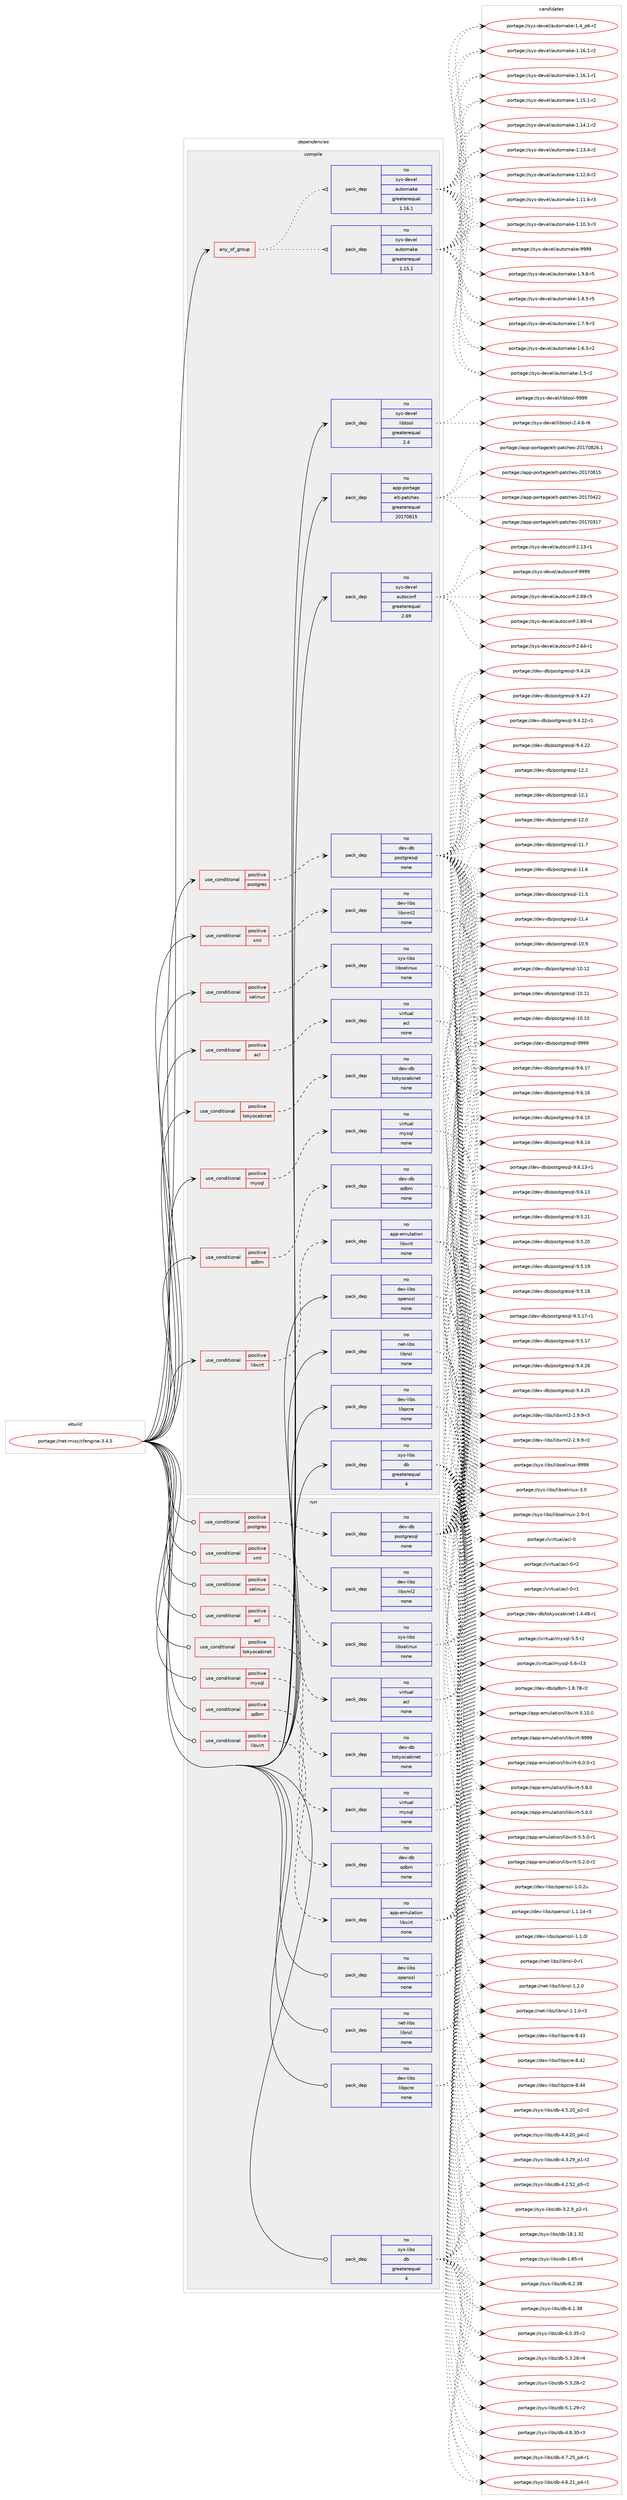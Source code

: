 digraph prolog {

# *************
# Graph options
# *************

newrank=true;
concentrate=true;
compound=true;
graph [rankdir=LR,fontname=Helvetica,fontsize=10,ranksep=1.5];#, ranksep=2.5, nodesep=0.2];
edge  [arrowhead=vee];
node  [fontname=Helvetica,fontsize=10];

# **********
# The ebuild
# **********

subgraph cluster_leftcol {
color=gray;
rank=same;
label=<<i>ebuild</i>>;
id [label="portage://net-misc/cfengine-3.4.5", color=red, width=4, href="../net-misc/cfengine-3.4.5.svg"];
}

# ****************
# The dependencies
# ****************

subgraph cluster_midcol {
color=gray;
label=<<i>dependencies</i>>;
subgraph cluster_compile {
fillcolor="#eeeeee";
style=filled;
label=<<i>compile</i>>;
subgraph any1393 {
dependency75922 [label=<<TABLE BORDER="0" CELLBORDER="1" CELLSPACING="0" CELLPADDING="4"><TR><TD CELLPADDING="10">any_of_group</TD></TR></TABLE>>, shape=none, color=red];subgraph pack58866 {
dependency75923 [label=<<TABLE BORDER="0" CELLBORDER="1" CELLSPACING="0" CELLPADDING="4" WIDTH="220"><TR><TD ROWSPAN="6" CELLPADDING="30">pack_dep</TD></TR><TR><TD WIDTH="110">no</TD></TR><TR><TD>sys-devel</TD></TR><TR><TD>automake</TD></TR><TR><TD>greaterequal</TD></TR><TR><TD>1.16.1</TD></TR></TABLE>>, shape=none, color=blue];
}
dependency75922:e -> dependency75923:w [weight=20,style="dotted",arrowhead="oinv"];
subgraph pack58867 {
dependency75924 [label=<<TABLE BORDER="0" CELLBORDER="1" CELLSPACING="0" CELLPADDING="4" WIDTH="220"><TR><TD ROWSPAN="6" CELLPADDING="30">pack_dep</TD></TR><TR><TD WIDTH="110">no</TD></TR><TR><TD>sys-devel</TD></TR><TR><TD>automake</TD></TR><TR><TD>greaterequal</TD></TR><TR><TD>1.15.1</TD></TR></TABLE>>, shape=none, color=blue];
}
dependency75922:e -> dependency75924:w [weight=20,style="dotted",arrowhead="oinv"];
}
id:e -> dependency75922:w [weight=20,style="solid",arrowhead="vee"];
subgraph cond15599 {
dependency75925 [label=<<TABLE BORDER="0" CELLBORDER="1" CELLSPACING="0" CELLPADDING="4"><TR><TD ROWSPAN="3" CELLPADDING="10">use_conditional</TD></TR><TR><TD>positive</TD></TR><TR><TD>acl</TD></TR></TABLE>>, shape=none, color=red];
subgraph pack58868 {
dependency75926 [label=<<TABLE BORDER="0" CELLBORDER="1" CELLSPACING="0" CELLPADDING="4" WIDTH="220"><TR><TD ROWSPAN="6" CELLPADDING="30">pack_dep</TD></TR><TR><TD WIDTH="110">no</TD></TR><TR><TD>virtual</TD></TR><TR><TD>acl</TD></TR><TR><TD>none</TD></TR><TR><TD></TD></TR></TABLE>>, shape=none, color=blue];
}
dependency75925:e -> dependency75926:w [weight=20,style="dashed",arrowhead="vee"];
}
id:e -> dependency75925:w [weight=20,style="solid",arrowhead="vee"];
subgraph cond15600 {
dependency75927 [label=<<TABLE BORDER="0" CELLBORDER="1" CELLSPACING="0" CELLPADDING="4"><TR><TD ROWSPAN="3" CELLPADDING="10">use_conditional</TD></TR><TR><TD>positive</TD></TR><TR><TD>libvirt</TD></TR></TABLE>>, shape=none, color=red];
subgraph pack58869 {
dependency75928 [label=<<TABLE BORDER="0" CELLBORDER="1" CELLSPACING="0" CELLPADDING="4" WIDTH="220"><TR><TD ROWSPAN="6" CELLPADDING="30">pack_dep</TD></TR><TR><TD WIDTH="110">no</TD></TR><TR><TD>app-emulation</TD></TR><TR><TD>libvirt</TD></TR><TR><TD>none</TD></TR><TR><TD></TD></TR></TABLE>>, shape=none, color=blue];
}
dependency75927:e -> dependency75928:w [weight=20,style="dashed",arrowhead="vee"];
}
id:e -> dependency75927:w [weight=20,style="solid",arrowhead="vee"];
subgraph cond15601 {
dependency75929 [label=<<TABLE BORDER="0" CELLBORDER="1" CELLSPACING="0" CELLPADDING="4"><TR><TD ROWSPAN="3" CELLPADDING="10">use_conditional</TD></TR><TR><TD>positive</TD></TR><TR><TD>mysql</TD></TR></TABLE>>, shape=none, color=red];
subgraph pack58870 {
dependency75930 [label=<<TABLE BORDER="0" CELLBORDER="1" CELLSPACING="0" CELLPADDING="4" WIDTH="220"><TR><TD ROWSPAN="6" CELLPADDING="30">pack_dep</TD></TR><TR><TD WIDTH="110">no</TD></TR><TR><TD>virtual</TD></TR><TR><TD>mysql</TD></TR><TR><TD>none</TD></TR><TR><TD></TD></TR></TABLE>>, shape=none, color=blue];
}
dependency75929:e -> dependency75930:w [weight=20,style="dashed",arrowhead="vee"];
}
id:e -> dependency75929:w [weight=20,style="solid",arrowhead="vee"];
subgraph cond15602 {
dependency75931 [label=<<TABLE BORDER="0" CELLBORDER="1" CELLSPACING="0" CELLPADDING="4"><TR><TD ROWSPAN="3" CELLPADDING="10">use_conditional</TD></TR><TR><TD>positive</TD></TR><TR><TD>postgres</TD></TR></TABLE>>, shape=none, color=red];
subgraph pack58871 {
dependency75932 [label=<<TABLE BORDER="0" CELLBORDER="1" CELLSPACING="0" CELLPADDING="4" WIDTH="220"><TR><TD ROWSPAN="6" CELLPADDING="30">pack_dep</TD></TR><TR><TD WIDTH="110">no</TD></TR><TR><TD>dev-db</TD></TR><TR><TD>postgresql</TD></TR><TR><TD>none</TD></TR><TR><TD></TD></TR></TABLE>>, shape=none, color=blue];
}
dependency75931:e -> dependency75932:w [weight=20,style="dashed",arrowhead="vee"];
}
id:e -> dependency75931:w [weight=20,style="solid",arrowhead="vee"];
subgraph cond15603 {
dependency75933 [label=<<TABLE BORDER="0" CELLBORDER="1" CELLSPACING="0" CELLPADDING="4"><TR><TD ROWSPAN="3" CELLPADDING="10">use_conditional</TD></TR><TR><TD>positive</TD></TR><TR><TD>qdbm</TD></TR></TABLE>>, shape=none, color=red];
subgraph pack58872 {
dependency75934 [label=<<TABLE BORDER="0" CELLBORDER="1" CELLSPACING="0" CELLPADDING="4" WIDTH="220"><TR><TD ROWSPAN="6" CELLPADDING="30">pack_dep</TD></TR><TR><TD WIDTH="110">no</TD></TR><TR><TD>dev-db</TD></TR><TR><TD>qdbm</TD></TR><TR><TD>none</TD></TR><TR><TD></TD></TR></TABLE>>, shape=none, color=blue];
}
dependency75933:e -> dependency75934:w [weight=20,style="dashed",arrowhead="vee"];
}
id:e -> dependency75933:w [weight=20,style="solid",arrowhead="vee"];
subgraph cond15604 {
dependency75935 [label=<<TABLE BORDER="0" CELLBORDER="1" CELLSPACING="0" CELLPADDING="4"><TR><TD ROWSPAN="3" CELLPADDING="10">use_conditional</TD></TR><TR><TD>positive</TD></TR><TR><TD>selinux</TD></TR></TABLE>>, shape=none, color=red];
subgraph pack58873 {
dependency75936 [label=<<TABLE BORDER="0" CELLBORDER="1" CELLSPACING="0" CELLPADDING="4" WIDTH="220"><TR><TD ROWSPAN="6" CELLPADDING="30">pack_dep</TD></TR><TR><TD WIDTH="110">no</TD></TR><TR><TD>sys-libs</TD></TR><TR><TD>libselinux</TD></TR><TR><TD>none</TD></TR><TR><TD></TD></TR></TABLE>>, shape=none, color=blue];
}
dependency75935:e -> dependency75936:w [weight=20,style="dashed",arrowhead="vee"];
}
id:e -> dependency75935:w [weight=20,style="solid",arrowhead="vee"];
subgraph cond15605 {
dependency75937 [label=<<TABLE BORDER="0" CELLBORDER="1" CELLSPACING="0" CELLPADDING="4"><TR><TD ROWSPAN="3" CELLPADDING="10">use_conditional</TD></TR><TR><TD>positive</TD></TR><TR><TD>tokyocabinet</TD></TR></TABLE>>, shape=none, color=red];
subgraph pack58874 {
dependency75938 [label=<<TABLE BORDER="0" CELLBORDER="1" CELLSPACING="0" CELLPADDING="4" WIDTH="220"><TR><TD ROWSPAN="6" CELLPADDING="30">pack_dep</TD></TR><TR><TD WIDTH="110">no</TD></TR><TR><TD>dev-db</TD></TR><TR><TD>tokyocabinet</TD></TR><TR><TD>none</TD></TR><TR><TD></TD></TR></TABLE>>, shape=none, color=blue];
}
dependency75937:e -> dependency75938:w [weight=20,style="dashed",arrowhead="vee"];
}
id:e -> dependency75937:w [weight=20,style="solid",arrowhead="vee"];
subgraph cond15606 {
dependency75939 [label=<<TABLE BORDER="0" CELLBORDER="1" CELLSPACING="0" CELLPADDING="4"><TR><TD ROWSPAN="3" CELLPADDING="10">use_conditional</TD></TR><TR><TD>positive</TD></TR><TR><TD>xml</TD></TR></TABLE>>, shape=none, color=red];
subgraph pack58875 {
dependency75940 [label=<<TABLE BORDER="0" CELLBORDER="1" CELLSPACING="0" CELLPADDING="4" WIDTH="220"><TR><TD ROWSPAN="6" CELLPADDING="30">pack_dep</TD></TR><TR><TD WIDTH="110">no</TD></TR><TR><TD>dev-libs</TD></TR><TR><TD>libxml2</TD></TR><TR><TD>none</TD></TR><TR><TD></TD></TR></TABLE>>, shape=none, color=blue];
}
dependency75939:e -> dependency75940:w [weight=20,style="dashed",arrowhead="vee"];
}
id:e -> dependency75939:w [weight=20,style="solid",arrowhead="vee"];
subgraph pack58876 {
dependency75941 [label=<<TABLE BORDER="0" CELLBORDER="1" CELLSPACING="0" CELLPADDING="4" WIDTH="220"><TR><TD ROWSPAN="6" CELLPADDING="30">pack_dep</TD></TR><TR><TD WIDTH="110">no</TD></TR><TR><TD>app-portage</TD></TR><TR><TD>elt-patches</TD></TR><TR><TD>greaterequal</TD></TR><TR><TD>20170815</TD></TR></TABLE>>, shape=none, color=blue];
}
id:e -> dependency75941:w [weight=20,style="solid",arrowhead="vee"];
subgraph pack58877 {
dependency75942 [label=<<TABLE BORDER="0" CELLBORDER="1" CELLSPACING="0" CELLPADDING="4" WIDTH="220"><TR><TD ROWSPAN="6" CELLPADDING="30">pack_dep</TD></TR><TR><TD WIDTH="110">no</TD></TR><TR><TD>dev-libs</TD></TR><TR><TD>libpcre</TD></TR><TR><TD>none</TD></TR><TR><TD></TD></TR></TABLE>>, shape=none, color=blue];
}
id:e -> dependency75942:w [weight=20,style="solid",arrowhead="vee"];
subgraph pack58878 {
dependency75943 [label=<<TABLE BORDER="0" CELLBORDER="1" CELLSPACING="0" CELLPADDING="4" WIDTH="220"><TR><TD ROWSPAN="6" CELLPADDING="30">pack_dep</TD></TR><TR><TD WIDTH="110">no</TD></TR><TR><TD>dev-libs</TD></TR><TR><TD>openssl</TD></TR><TR><TD>none</TD></TR><TR><TD></TD></TR></TABLE>>, shape=none, color=blue];
}
id:e -> dependency75943:w [weight=20,style="solid",arrowhead="vee"];
subgraph pack58879 {
dependency75944 [label=<<TABLE BORDER="0" CELLBORDER="1" CELLSPACING="0" CELLPADDING="4" WIDTH="220"><TR><TD ROWSPAN="6" CELLPADDING="30">pack_dep</TD></TR><TR><TD WIDTH="110">no</TD></TR><TR><TD>net-libs</TD></TR><TR><TD>libnsl</TD></TR><TR><TD>none</TD></TR><TR><TD></TD></TR></TABLE>>, shape=none, color=blue];
}
id:e -> dependency75944:w [weight=20,style="solid",arrowhead="vee"];
subgraph pack58880 {
dependency75945 [label=<<TABLE BORDER="0" CELLBORDER="1" CELLSPACING="0" CELLPADDING="4" WIDTH="220"><TR><TD ROWSPAN="6" CELLPADDING="30">pack_dep</TD></TR><TR><TD WIDTH="110">no</TD></TR><TR><TD>sys-devel</TD></TR><TR><TD>autoconf</TD></TR><TR><TD>greaterequal</TD></TR><TR><TD>2.69</TD></TR></TABLE>>, shape=none, color=blue];
}
id:e -> dependency75945:w [weight=20,style="solid",arrowhead="vee"];
subgraph pack58881 {
dependency75946 [label=<<TABLE BORDER="0" CELLBORDER="1" CELLSPACING="0" CELLPADDING="4" WIDTH="220"><TR><TD ROWSPAN="6" CELLPADDING="30">pack_dep</TD></TR><TR><TD WIDTH="110">no</TD></TR><TR><TD>sys-devel</TD></TR><TR><TD>libtool</TD></TR><TR><TD>greaterequal</TD></TR><TR><TD>2.4</TD></TR></TABLE>>, shape=none, color=blue];
}
id:e -> dependency75946:w [weight=20,style="solid",arrowhead="vee"];
subgraph pack58882 {
dependency75947 [label=<<TABLE BORDER="0" CELLBORDER="1" CELLSPACING="0" CELLPADDING="4" WIDTH="220"><TR><TD ROWSPAN="6" CELLPADDING="30">pack_dep</TD></TR><TR><TD WIDTH="110">no</TD></TR><TR><TD>sys-libs</TD></TR><TR><TD>db</TD></TR><TR><TD>greaterequal</TD></TR><TR><TD>4</TD></TR></TABLE>>, shape=none, color=blue];
}
id:e -> dependency75947:w [weight=20,style="solid",arrowhead="vee"];
}
subgraph cluster_compileandrun {
fillcolor="#eeeeee";
style=filled;
label=<<i>compile and run</i>>;
}
subgraph cluster_run {
fillcolor="#eeeeee";
style=filled;
label=<<i>run</i>>;
subgraph cond15607 {
dependency75948 [label=<<TABLE BORDER="0" CELLBORDER="1" CELLSPACING="0" CELLPADDING="4"><TR><TD ROWSPAN="3" CELLPADDING="10">use_conditional</TD></TR><TR><TD>positive</TD></TR><TR><TD>acl</TD></TR></TABLE>>, shape=none, color=red];
subgraph pack58883 {
dependency75949 [label=<<TABLE BORDER="0" CELLBORDER="1" CELLSPACING="0" CELLPADDING="4" WIDTH="220"><TR><TD ROWSPAN="6" CELLPADDING="30">pack_dep</TD></TR><TR><TD WIDTH="110">no</TD></TR><TR><TD>virtual</TD></TR><TR><TD>acl</TD></TR><TR><TD>none</TD></TR><TR><TD></TD></TR></TABLE>>, shape=none, color=blue];
}
dependency75948:e -> dependency75949:w [weight=20,style="dashed",arrowhead="vee"];
}
id:e -> dependency75948:w [weight=20,style="solid",arrowhead="odot"];
subgraph cond15608 {
dependency75950 [label=<<TABLE BORDER="0" CELLBORDER="1" CELLSPACING="0" CELLPADDING="4"><TR><TD ROWSPAN="3" CELLPADDING="10">use_conditional</TD></TR><TR><TD>positive</TD></TR><TR><TD>libvirt</TD></TR></TABLE>>, shape=none, color=red];
subgraph pack58884 {
dependency75951 [label=<<TABLE BORDER="0" CELLBORDER="1" CELLSPACING="0" CELLPADDING="4" WIDTH="220"><TR><TD ROWSPAN="6" CELLPADDING="30">pack_dep</TD></TR><TR><TD WIDTH="110">no</TD></TR><TR><TD>app-emulation</TD></TR><TR><TD>libvirt</TD></TR><TR><TD>none</TD></TR><TR><TD></TD></TR></TABLE>>, shape=none, color=blue];
}
dependency75950:e -> dependency75951:w [weight=20,style="dashed",arrowhead="vee"];
}
id:e -> dependency75950:w [weight=20,style="solid",arrowhead="odot"];
subgraph cond15609 {
dependency75952 [label=<<TABLE BORDER="0" CELLBORDER="1" CELLSPACING="0" CELLPADDING="4"><TR><TD ROWSPAN="3" CELLPADDING="10">use_conditional</TD></TR><TR><TD>positive</TD></TR><TR><TD>mysql</TD></TR></TABLE>>, shape=none, color=red];
subgraph pack58885 {
dependency75953 [label=<<TABLE BORDER="0" CELLBORDER="1" CELLSPACING="0" CELLPADDING="4" WIDTH="220"><TR><TD ROWSPAN="6" CELLPADDING="30">pack_dep</TD></TR><TR><TD WIDTH="110">no</TD></TR><TR><TD>virtual</TD></TR><TR><TD>mysql</TD></TR><TR><TD>none</TD></TR><TR><TD></TD></TR></TABLE>>, shape=none, color=blue];
}
dependency75952:e -> dependency75953:w [weight=20,style="dashed",arrowhead="vee"];
}
id:e -> dependency75952:w [weight=20,style="solid",arrowhead="odot"];
subgraph cond15610 {
dependency75954 [label=<<TABLE BORDER="0" CELLBORDER="1" CELLSPACING="0" CELLPADDING="4"><TR><TD ROWSPAN="3" CELLPADDING="10">use_conditional</TD></TR><TR><TD>positive</TD></TR><TR><TD>postgres</TD></TR></TABLE>>, shape=none, color=red];
subgraph pack58886 {
dependency75955 [label=<<TABLE BORDER="0" CELLBORDER="1" CELLSPACING="0" CELLPADDING="4" WIDTH="220"><TR><TD ROWSPAN="6" CELLPADDING="30">pack_dep</TD></TR><TR><TD WIDTH="110">no</TD></TR><TR><TD>dev-db</TD></TR><TR><TD>postgresql</TD></TR><TR><TD>none</TD></TR><TR><TD></TD></TR></TABLE>>, shape=none, color=blue];
}
dependency75954:e -> dependency75955:w [weight=20,style="dashed",arrowhead="vee"];
}
id:e -> dependency75954:w [weight=20,style="solid",arrowhead="odot"];
subgraph cond15611 {
dependency75956 [label=<<TABLE BORDER="0" CELLBORDER="1" CELLSPACING="0" CELLPADDING="4"><TR><TD ROWSPAN="3" CELLPADDING="10">use_conditional</TD></TR><TR><TD>positive</TD></TR><TR><TD>qdbm</TD></TR></TABLE>>, shape=none, color=red];
subgraph pack58887 {
dependency75957 [label=<<TABLE BORDER="0" CELLBORDER="1" CELLSPACING="0" CELLPADDING="4" WIDTH="220"><TR><TD ROWSPAN="6" CELLPADDING="30">pack_dep</TD></TR><TR><TD WIDTH="110">no</TD></TR><TR><TD>dev-db</TD></TR><TR><TD>qdbm</TD></TR><TR><TD>none</TD></TR><TR><TD></TD></TR></TABLE>>, shape=none, color=blue];
}
dependency75956:e -> dependency75957:w [weight=20,style="dashed",arrowhead="vee"];
}
id:e -> dependency75956:w [weight=20,style="solid",arrowhead="odot"];
subgraph cond15612 {
dependency75958 [label=<<TABLE BORDER="0" CELLBORDER="1" CELLSPACING="0" CELLPADDING="4"><TR><TD ROWSPAN="3" CELLPADDING="10">use_conditional</TD></TR><TR><TD>positive</TD></TR><TR><TD>selinux</TD></TR></TABLE>>, shape=none, color=red];
subgraph pack58888 {
dependency75959 [label=<<TABLE BORDER="0" CELLBORDER="1" CELLSPACING="0" CELLPADDING="4" WIDTH="220"><TR><TD ROWSPAN="6" CELLPADDING="30">pack_dep</TD></TR><TR><TD WIDTH="110">no</TD></TR><TR><TD>sys-libs</TD></TR><TR><TD>libselinux</TD></TR><TR><TD>none</TD></TR><TR><TD></TD></TR></TABLE>>, shape=none, color=blue];
}
dependency75958:e -> dependency75959:w [weight=20,style="dashed",arrowhead="vee"];
}
id:e -> dependency75958:w [weight=20,style="solid",arrowhead="odot"];
subgraph cond15613 {
dependency75960 [label=<<TABLE BORDER="0" CELLBORDER="1" CELLSPACING="0" CELLPADDING="4"><TR><TD ROWSPAN="3" CELLPADDING="10">use_conditional</TD></TR><TR><TD>positive</TD></TR><TR><TD>tokyocabinet</TD></TR></TABLE>>, shape=none, color=red];
subgraph pack58889 {
dependency75961 [label=<<TABLE BORDER="0" CELLBORDER="1" CELLSPACING="0" CELLPADDING="4" WIDTH="220"><TR><TD ROWSPAN="6" CELLPADDING="30">pack_dep</TD></TR><TR><TD WIDTH="110">no</TD></TR><TR><TD>dev-db</TD></TR><TR><TD>tokyocabinet</TD></TR><TR><TD>none</TD></TR><TR><TD></TD></TR></TABLE>>, shape=none, color=blue];
}
dependency75960:e -> dependency75961:w [weight=20,style="dashed",arrowhead="vee"];
}
id:e -> dependency75960:w [weight=20,style="solid",arrowhead="odot"];
subgraph cond15614 {
dependency75962 [label=<<TABLE BORDER="0" CELLBORDER="1" CELLSPACING="0" CELLPADDING="4"><TR><TD ROWSPAN="3" CELLPADDING="10">use_conditional</TD></TR><TR><TD>positive</TD></TR><TR><TD>xml</TD></TR></TABLE>>, shape=none, color=red];
subgraph pack58890 {
dependency75963 [label=<<TABLE BORDER="0" CELLBORDER="1" CELLSPACING="0" CELLPADDING="4" WIDTH="220"><TR><TD ROWSPAN="6" CELLPADDING="30">pack_dep</TD></TR><TR><TD WIDTH="110">no</TD></TR><TR><TD>dev-libs</TD></TR><TR><TD>libxml2</TD></TR><TR><TD>none</TD></TR><TR><TD></TD></TR></TABLE>>, shape=none, color=blue];
}
dependency75962:e -> dependency75963:w [weight=20,style="dashed",arrowhead="vee"];
}
id:e -> dependency75962:w [weight=20,style="solid",arrowhead="odot"];
subgraph pack58891 {
dependency75964 [label=<<TABLE BORDER="0" CELLBORDER="1" CELLSPACING="0" CELLPADDING="4" WIDTH="220"><TR><TD ROWSPAN="6" CELLPADDING="30">pack_dep</TD></TR><TR><TD WIDTH="110">no</TD></TR><TR><TD>dev-libs</TD></TR><TR><TD>libpcre</TD></TR><TR><TD>none</TD></TR><TR><TD></TD></TR></TABLE>>, shape=none, color=blue];
}
id:e -> dependency75964:w [weight=20,style="solid",arrowhead="odot"];
subgraph pack58892 {
dependency75965 [label=<<TABLE BORDER="0" CELLBORDER="1" CELLSPACING="0" CELLPADDING="4" WIDTH="220"><TR><TD ROWSPAN="6" CELLPADDING="30">pack_dep</TD></TR><TR><TD WIDTH="110">no</TD></TR><TR><TD>dev-libs</TD></TR><TR><TD>openssl</TD></TR><TR><TD>none</TD></TR><TR><TD></TD></TR></TABLE>>, shape=none, color=blue];
}
id:e -> dependency75965:w [weight=20,style="solid",arrowhead="odot"];
subgraph pack58893 {
dependency75966 [label=<<TABLE BORDER="0" CELLBORDER="1" CELLSPACING="0" CELLPADDING="4" WIDTH="220"><TR><TD ROWSPAN="6" CELLPADDING="30">pack_dep</TD></TR><TR><TD WIDTH="110">no</TD></TR><TR><TD>net-libs</TD></TR><TR><TD>libnsl</TD></TR><TR><TD>none</TD></TR><TR><TD></TD></TR></TABLE>>, shape=none, color=blue];
}
id:e -> dependency75966:w [weight=20,style="solid",arrowhead="odot"];
subgraph pack58894 {
dependency75967 [label=<<TABLE BORDER="0" CELLBORDER="1" CELLSPACING="0" CELLPADDING="4" WIDTH="220"><TR><TD ROWSPAN="6" CELLPADDING="30">pack_dep</TD></TR><TR><TD WIDTH="110">no</TD></TR><TR><TD>sys-libs</TD></TR><TR><TD>db</TD></TR><TR><TD>greaterequal</TD></TR><TR><TD>4</TD></TR></TABLE>>, shape=none, color=blue];
}
id:e -> dependency75967:w [weight=20,style="solid",arrowhead="odot"];
}
}

# **************
# The candidates
# **************

subgraph cluster_choices {
rank=same;
color=gray;
label=<<i>candidates</i>>;

subgraph choice58866 {
color=black;
nodesep=1;
choice115121115451001011181011084797117116111109971071014557575757 [label="portage://sys-devel/automake-9999", color=red, width=4,href="../sys-devel/automake-9999.svg"];
choice115121115451001011181011084797117116111109971071014549465746544511453 [label="portage://sys-devel/automake-1.9.6-r5", color=red, width=4,href="../sys-devel/automake-1.9.6-r5.svg"];
choice115121115451001011181011084797117116111109971071014549465646534511453 [label="portage://sys-devel/automake-1.8.5-r5", color=red, width=4,href="../sys-devel/automake-1.8.5-r5.svg"];
choice115121115451001011181011084797117116111109971071014549465546574511451 [label="portage://sys-devel/automake-1.7.9-r3", color=red, width=4,href="../sys-devel/automake-1.7.9-r3.svg"];
choice115121115451001011181011084797117116111109971071014549465446514511450 [label="portage://sys-devel/automake-1.6.3-r2", color=red, width=4,href="../sys-devel/automake-1.6.3-r2.svg"];
choice11512111545100101118101108479711711611110997107101454946534511450 [label="portage://sys-devel/automake-1.5-r2", color=red, width=4,href="../sys-devel/automake-1.5-r2.svg"];
choice115121115451001011181011084797117116111109971071014549465295112544511450 [label="portage://sys-devel/automake-1.4_p6-r2", color=red, width=4,href="../sys-devel/automake-1.4_p6-r2.svg"];
choice11512111545100101118101108479711711611110997107101454946495446494511450 [label="portage://sys-devel/automake-1.16.1-r2", color=red, width=4,href="../sys-devel/automake-1.16.1-r2.svg"];
choice11512111545100101118101108479711711611110997107101454946495446494511449 [label="portage://sys-devel/automake-1.16.1-r1", color=red, width=4,href="../sys-devel/automake-1.16.1-r1.svg"];
choice11512111545100101118101108479711711611110997107101454946495346494511450 [label="portage://sys-devel/automake-1.15.1-r2", color=red, width=4,href="../sys-devel/automake-1.15.1-r2.svg"];
choice11512111545100101118101108479711711611110997107101454946495246494511450 [label="portage://sys-devel/automake-1.14.1-r2", color=red, width=4,href="../sys-devel/automake-1.14.1-r2.svg"];
choice11512111545100101118101108479711711611110997107101454946495146524511450 [label="portage://sys-devel/automake-1.13.4-r2", color=red, width=4,href="../sys-devel/automake-1.13.4-r2.svg"];
choice11512111545100101118101108479711711611110997107101454946495046544511450 [label="portage://sys-devel/automake-1.12.6-r2", color=red, width=4,href="../sys-devel/automake-1.12.6-r2.svg"];
choice11512111545100101118101108479711711611110997107101454946494946544511451 [label="portage://sys-devel/automake-1.11.6-r3", color=red, width=4,href="../sys-devel/automake-1.11.6-r3.svg"];
choice11512111545100101118101108479711711611110997107101454946494846514511451 [label="portage://sys-devel/automake-1.10.3-r3", color=red, width=4,href="../sys-devel/automake-1.10.3-r3.svg"];
dependency75923:e -> choice115121115451001011181011084797117116111109971071014557575757:w [style=dotted,weight="100"];
dependency75923:e -> choice115121115451001011181011084797117116111109971071014549465746544511453:w [style=dotted,weight="100"];
dependency75923:e -> choice115121115451001011181011084797117116111109971071014549465646534511453:w [style=dotted,weight="100"];
dependency75923:e -> choice115121115451001011181011084797117116111109971071014549465546574511451:w [style=dotted,weight="100"];
dependency75923:e -> choice115121115451001011181011084797117116111109971071014549465446514511450:w [style=dotted,weight="100"];
dependency75923:e -> choice11512111545100101118101108479711711611110997107101454946534511450:w [style=dotted,weight="100"];
dependency75923:e -> choice115121115451001011181011084797117116111109971071014549465295112544511450:w [style=dotted,weight="100"];
dependency75923:e -> choice11512111545100101118101108479711711611110997107101454946495446494511450:w [style=dotted,weight="100"];
dependency75923:e -> choice11512111545100101118101108479711711611110997107101454946495446494511449:w [style=dotted,weight="100"];
dependency75923:e -> choice11512111545100101118101108479711711611110997107101454946495346494511450:w [style=dotted,weight="100"];
dependency75923:e -> choice11512111545100101118101108479711711611110997107101454946495246494511450:w [style=dotted,weight="100"];
dependency75923:e -> choice11512111545100101118101108479711711611110997107101454946495146524511450:w [style=dotted,weight="100"];
dependency75923:e -> choice11512111545100101118101108479711711611110997107101454946495046544511450:w [style=dotted,weight="100"];
dependency75923:e -> choice11512111545100101118101108479711711611110997107101454946494946544511451:w [style=dotted,weight="100"];
dependency75923:e -> choice11512111545100101118101108479711711611110997107101454946494846514511451:w [style=dotted,weight="100"];
}
subgraph choice58867 {
color=black;
nodesep=1;
choice115121115451001011181011084797117116111109971071014557575757 [label="portage://sys-devel/automake-9999", color=red, width=4,href="../sys-devel/automake-9999.svg"];
choice115121115451001011181011084797117116111109971071014549465746544511453 [label="portage://sys-devel/automake-1.9.6-r5", color=red, width=4,href="../sys-devel/automake-1.9.6-r5.svg"];
choice115121115451001011181011084797117116111109971071014549465646534511453 [label="portage://sys-devel/automake-1.8.5-r5", color=red, width=4,href="../sys-devel/automake-1.8.5-r5.svg"];
choice115121115451001011181011084797117116111109971071014549465546574511451 [label="portage://sys-devel/automake-1.7.9-r3", color=red, width=4,href="../sys-devel/automake-1.7.9-r3.svg"];
choice115121115451001011181011084797117116111109971071014549465446514511450 [label="portage://sys-devel/automake-1.6.3-r2", color=red, width=4,href="../sys-devel/automake-1.6.3-r2.svg"];
choice11512111545100101118101108479711711611110997107101454946534511450 [label="portage://sys-devel/automake-1.5-r2", color=red, width=4,href="../sys-devel/automake-1.5-r2.svg"];
choice115121115451001011181011084797117116111109971071014549465295112544511450 [label="portage://sys-devel/automake-1.4_p6-r2", color=red, width=4,href="../sys-devel/automake-1.4_p6-r2.svg"];
choice11512111545100101118101108479711711611110997107101454946495446494511450 [label="portage://sys-devel/automake-1.16.1-r2", color=red, width=4,href="../sys-devel/automake-1.16.1-r2.svg"];
choice11512111545100101118101108479711711611110997107101454946495446494511449 [label="portage://sys-devel/automake-1.16.1-r1", color=red, width=4,href="../sys-devel/automake-1.16.1-r1.svg"];
choice11512111545100101118101108479711711611110997107101454946495346494511450 [label="portage://sys-devel/automake-1.15.1-r2", color=red, width=4,href="../sys-devel/automake-1.15.1-r2.svg"];
choice11512111545100101118101108479711711611110997107101454946495246494511450 [label="portage://sys-devel/automake-1.14.1-r2", color=red, width=4,href="../sys-devel/automake-1.14.1-r2.svg"];
choice11512111545100101118101108479711711611110997107101454946495146524511450 [label="portage://sys-devel/automake-1.13.4-r2", color=red, width=4,href="../sys-devel/automake-1.13.4-r2.svg"];
choice11512111545100101118101108479711711611110997107101454946495046544511450 [label="portage://sys-devel/automake-1.12.6-r2", color=red, width=4,href="../sys-devel/automake-1.12.6-r2.svg"];
choice11512111545100101118101108479711711611110997107101454946494946544511451 [label="portage://sys-devel/automake-1.11.6-r3", color=red, width=4,href="../sys-devel/automake-1.11.6-r3.svg"];
choice11512111545100101118101108479711711611110997107101454946494846514511451 [label="portage://sys-devel/automake-1.10.3-r3", color=red, width=4,href="../sys-devel/automake-1.10.3-r3.svg"];
dependency75924:e -> choice115121115451001011181011084797117116111109971071014557575757:w [style=dotted,weight="100"];
dependency75924:e -> choice115121115451001011181011084797117116111109971071014549465746544511453:w [style=dotted,weight="100"];
dependency75924:e -> choice115121115451001011181011084797117116111109971071014549465646534511453:w [style=dotted,weight="100"];
dependency75924:e -> choice115121115451001011181011084797117116111109971071014549465546574511451:w [style=dotted,weight="100"];
dependency75924:e -> choice115121115451001011181011084797117116111109971071014549465446514511450:w [style=dotted,weight="100"];
dependency75924:e -> choice11512111545100101118101108479711711611110997107101454946534511450:w [style=dotted,weight="100"];
dependency75924:e -> choice115121115451001011181011084797117116111109971071014549465295112544511450:w [style=dotted,weight="100"];
dependency75924:e -> choice11512111545100101118101108479711711611110997107101454946495446494511450:w [style=dotted,weight="100"];
dependency75924:e -> choice11512111545100101118101108479711711611110997107101454946495446494511449:w [style=dotted,weight="100"];
dependency75924:e -> choice11512111545100101118101108479711711611110997107101454946495346494511450:w [style=dotted,weight="100"];
dependency75924:e -> choice11512111545100101118101108479711711611110997107101454946495246494511450:w [style=dotted,weight="100"];
dependency75924:e -> choice11512111545100101118101108479711711611110997107101454946495146524511450:w [style=dotted,weight="100"];
dependency75924:e -> choice11512111545100101118101108479711711611110997107101454946495046544511450:w [style=dotted,weight="100"];
dependency75924:e -> choice11512111545100101118101108479711711611110997107101454946494946544511451:w [style=dotted,weight="100"];
dependency75924:e -> choice11512111545100101118101108479711711611110997107101454946494846514511451:w [style=dotted,weight="100"];
}
subgraph choice58868 {
color=black;
nodesep=1;
choice1181051141161179710847979910845484511450 [label="portage://virtual/acl-0-r2", color=red, width=4,href="../virtual/acl-0-r2.svg"];
choice1181051141161179710847979910845484511449 [label="portage://virtual/acl-0-r1", color=red, width=4,href="../virtual/acl-0-r1.svg"];
choice118105114116117971084797991084548 [label="portage://virtual/acl-0", color=red, width=4,href="../virtual/acl-0.svg"];
dependency75926:e -> choice1181051141161179710847979910845484511450:w [style=dotted,weight="100"];
dependency75926:e -> choice1181051141161179710847979910845484511449:w [style=dotted,weight="100"];
dependency75926:e -> choice118105114116117971084797991084548:w [style=dotted,weight="100"];
}
subgraph choice58869 {
color=black;
nodesep=1;
choice97112112451011091171089711610511111047108105981181051141164557575757 [label="portage://app-emulation/libvirt-9999", color=red, width=4,href="../app-emulation/libvirt-9999.svg"];
choice97112112451011091171089711610511111047108105981181051141164554464846484511449 [label="portage://app-emulation/libvirt-6.0.0-r1", color=red, width=4,href="../app-emulation/libvirt-6.0.0-r1.svg"];
choice9711211245101109117108971161051111104710810598118105114116455346564648 [label="portage://app-emulation/libvirt-5.8.0", color=red, width=4,href="../app-emulation/libvirt-5.8.0.svg"];
choice9711211245101109117108971161051111104710810598118105114116455346544648 [label="portage://app-emulation/libvirt-5.6.0", color=red, width=4,href="../app-emulation/libvirt-5.6.0.svg"];
choice97112112451011091171089711610511111047108105981181051141164553465346484511449 [label="portage://app-emulation/libvirt-5.5.0-r1", color=red, width=4,href="../app-emulation/libvirt-5.5.0-r1.svg"];
choice97112112451011091171089711610511111047108105981181051141164553465046484511450 [label="portage://app-emulation/libvirt-5.2.0-r2", color=red, width=4,href="../app-emulation/libvirt-5.2.0-r2.svg"];
choice971121124510110911710897116105111110471081059811810511411645534649484648 [label="portage://app-emulation/libvirt-5.10.0", color=red, width=4,href="../app-emulation/libvirt-5.10.0.svg"];
dependency75928:e -> choice97112112451011091171089711610511111047108105981181051141164557575757:w [style=dotted,weight="100"];
dependency75928:e -> choice97112112451011091171089711610511111047108105981181051141164554464846484511449:w [style=dotted,weight="100"];
dependency75928:e -> choice9711211245101109117108971161051111104710810598118105114116455346564648:w [style=dotted,weight="100"];
dependency75928:e -> choice9711211245101109117108971161051111104710810598118105114116455346544648:w [style=dotted,weight="100"];
dependency75928:e -> choice97112112451011091171089711610511111047108105981181051141164553465346484511449:w [style=dotted,weight="100"];
dependency75928:e -> choice97112112451011091171089711610511111047108105981181051141164553465046484511450:w [style=dotted,weight="100"];
dependency75928:e -> choice971121124510110911710897116105111110471081059811810511411645534649484648:w [style=dotted,weight="100"];
}
subgraph choice58870 {
color=black;
nodesep=1;
choice118105114116117971084710912111511310845534654451144951 [label="portage://virtual/mysql-5.6-r13", color=red, width=4,href="../virtual/mysql-5.6-r13.svg"];
choice1181051141161179710847109121115113108455346534511450 [label="portage://virtual/mysql-5.5-r2", color=red, width=4,href="../virtual/mysql-5.5-r2.svg"];
dependency75930:e -> choice118105114116117971084710912111511310845534654451144951:w [style=dotted,weight="100"];
dependency75930:e -> choice1181051141161179710847109121115113108455346534511450:w [style=dotted,weight="100"];
}
subgraph choice58871 {
color=black;
nodesep=1;
choice1001011184510098471121111151161031141011151131084557575757 [label="portage://dev-db/postgresql-9999", color=red, width=4,href="../dev-db/postgresql-9999.svg"];
choice10010111845100984711211111511610311410111511310845574654464955 [label="portage://dev-db/postgresql-9.6.17", color=red, width=4,href="../dev-db/postgresql-9.6.17.svg"];
choice10010111845100984711211111511610311410111511310845574654464954 [label="portage://dev-db/postgresql-9.6.16", color=red, width=4,href="../dev-db/postgresql-9.6.16.svg"];
choice10010111845100984711211111511610311410111511310845574654464953 [label="portage://dev-db/postgresql-9.6.15", color=red, width=4,href="../dev-db/postgresql-9.6.15.svg"];
choice10010111845100984711211111511610311410111511310845574654464952 [label="portage://dev-db/postgresql-9.6.14", color=red, width=4,href="../dev-db/postgresql-9.6.14.svg"];
choice100101118451009847112111115116103114101115113108455746544649514511449 [label="portage://dev-db/postgresql-9.6.13-r1", color=red, width=4,href="../dev-db/postgresql-9.6.13-r1.svg"];
choice10010111845100984711211111511610311410111511310845574654464951 [label="portage://dev-db/postgresql-9.6.13", color=red, width=4,href="../dev-db/postgresql-9.6.13.svg"];
choice10010111845100984711211111511610311410111511310845574653465049 [label="portage://dev-db/postgresql-9.5.21", color=red, width=4,href="../dev-db/postgresql-9.5.21.svg"];
choice10010111845100984711211111511610311410111511310845574653465048 [label="portage://dev-db/postgresql-9.5.20", color=red, width=4,href="../dev-db/postgresql-9.5.20.svg"];
choice10010111845100984711211111511610311410111511310845574653464957 [label="portage://dev-db/postgresql-9.5.19", color=red, width=4,href="../dev-db/postgresql-9.5.19.svg"];
choice10010111845100984711211111511610311410111511310845574653464956 [label="portage://dev-db/postgresql-9.5.18", color=red, width=4,href="../dev-db/postgresql-9.5.18.svg"];
choice100101118451009847112111115116103114101115113108455746534649554511449 [label="portage://dev-db/postgresql-9.5.17-r1", color=red, width=4,href="../dev-db/postgresql-9.5.17-r1.svg"];
choice10010111845100984711211111511610311410111511310845574653464955 [label="portage://dev-db/postgresql-9.5.17", color=red, width=4,href="../dev-db/postgresql-9.5.17.svg"];
choice10010111845100984711211111511610311410111511310845574652465054 [label="portage://dev-db/postgresql-9.4.26", color=red, width=4,href="../dev-db/postgresql-9.4.26.svg"];
choice10010111845100984711211111511610311410111511310845574652465053 [label="portage://dev-db/postgresql-9.4.25", color=red, width=4,href="../dev-db/postgresql-9.4.25.svg"];
choice10010111845100984711211111511610311410111511310845574652465052 [label="portage://dev-db/postgresql-9.4.24", color=red, width=4,href="../dev-db/postgresql-9.4.24.svg"];
choice10010111845100984711211111511610311410111511310845574652465051 [label="portage://dev-db/postgresql-9.4.23", color=red, width=4,href="../dev-db/postgresql-9.4.23.svg"];
choice100101118451009847112111115116103114101115113108455746524650504511449 [label="portage://dev-db/postgresql-9.4.22-r1", color=red, width=4,href="../dev-db/postgresql-9.4.22-r1.svg"];
choice10010111845100984711211111511610311410111511310845574652465050 [label="portage://dev-db/postgresql-9.4.22", color=red, width=4,href="../dev-db/postgresql-9.4.22.svg"];
choice1001011184510098471121111151161031141011151131084549504650 [label="portage://dev-db/postgresql-12.2", color=red, width=4,href="../dev-db/postgresql-12.2.svg"];
choice1001011184510098471121111151161031141011151131084549504649 [label="portage://dev-db/postgresql-12.1", color=red, width=4,href="../dev-db/postgresql-12.1.svg"];
choice1001011184510098471121111151161031141011151131084549504648 [label="portage://dev-db/postgresql-12.0", color=red, width=4,href="../dev-db/postgresql-12.0.svg"];
choice1001011184510098471121111151161031141011151131084549494655 [label="portage://dev-db/postgresql-11.7", color=red, width=4,href="../dev-db/postgresql-11.7.svg"];
choice1001011184510098471121111151161031141011151131084549494654 [label="portage://dev-db/postgresql-11.6", color=red, width=4,href="../dev-db/postgresql-11.6.svg"];
choice1001011184510098471121111151161031141011151131084549494653 [label="portage://dev-db/postgresql-11.5", color=red, width=4,href="../dev-db/postgresql-11.5.svg"];
choice1001011184510098471121111151161031141011151131084549494652 [label="portage://dev-db/postgresql-11.4", color=red, width=4,href="../dev-db/postgresql-11.4.svg"];
choice1001011184510098471121111151161031141011151131084549484657 [label="portage://dev-db/postgresql-10.9", color=red, width=4,href="../dev-db/postgresql-10.9.svg"];
choice100101118451009847112111115116103114101115113108454948464950 [label="portage://dev-db/postgresql-10.12", color=red, width=4,href="../dev-db/postgresql-10.12.svg"];
choice100101118451009847112111115116103114101115113108454948464949 [label="portage://dev-db/postgresql-10.11", color=red, width=4,href="../dev-db/postgresql-10.11.svg"];
choice100101118451009847112111115116103114101115113108454948464948 [label="portage://dev-db/postgresql-10.10", color=red, width=4,href="../dev-db/postgresql-10.10.svg"];
dependency75932:e -> choice1001011184510098471121111151161031141011151131084557575757:w [style=dotted,weight="100"];
dependency75932:e -> choice10010111845100984711211111511610311410111511310845574654464955:w [style=dotted,weight="100"];
dependency75932:e -> choice10010111845100984711211111511610311410111511310845574654464954:w [style=dotted,weight="100"];
dependency75932:e -> choice10010111845100984711211111511610311410111511310845574654464953:w [style=dotted,weight="100"];
dependency75932:e -> choice10010111845100984711211111511610311410111511310845574654464952:w [style=dotted,weight="100"];
dependency75932:e -> choice100101118451009847112111115116103114101115113108455746544649514511449:w [style=dotted,weight="100"];
dependency75932:e -> choice10010111845100984711211111511610311410111511310845574654464951:w [style=dotted,weight="100"];
dependency75932:e -> choice10010111845100984711211111511610311410111511310845574653465049:w [style=dotted,weight="100"];
dependency75932:e -> choice10010111845100984711211111511610311410111511310845574653465048:w [style=dotted,weight="100"];
dependency75932:e -> choice10010111845100984711211111511610311410111511310845574653464957:w [style=dotted,weight="100"];
dependency75932:e -> choice10010111845100984711211111511610311410111511310845574653464956:w [style=dotted,weight="100"];
dependency75932:e -> choice100101118451009847112111115116103114101115113108455746534649554511449:w [style=dotted,weight="100"];
dependency75932:e -> choice10010111845100984711211111511610311410111511310845574653464955:w [style=dotted,weight="100"];
dependency75932:e -> choice10010111845100984711211111511610311410111511310845574652465054:w [style=dotted,weight="100"];
dependency75932:e -> choice10010111845100984711211111511610311410111511310845574652465053:w [style=dotted,weight="100"];
dependency75932:e -> choice10010111845100984711211111511610311410111511310845574652465052:w [style=dotted,weight="100"];
dependency75932:e -> choice10010111845100984711211111511610311410111511310845574652465051:w [style=dotted,weight="100"];
dependency75932:e -> choice100101118451009847112111115116103114101115113108455746524650504511449:w [style=dotted,weight="100"];
dependency75932:e -> choice10010111845100984711211111511610311410111511310845574652465050:w [style=dotted,weight="100"];
dependency75932:e -> choice1001011184510098471121111151161031141011151131084549504650:w [style=dotted,weight="100"];
dependency75932:e -> choice1001011184510098471121111151161031141011151131084549504649:w [style=dotted,weight="100"];
dependency75932:e -> choice1001011184510098471121111151161031141011151131084549504648:w [style=dotted,weight="100"];
dependency75932:e -> choice1001011184510098471121111151161031141011151131084549494655:w [style=dotted,weight="100"];
dependency75932:e -> choice1001011184510098471121111151161031141011151131084549494654:w [style=dotted,weight="100"];
dependency75932:e -> choice1001011184510098471121111151161031141011151131084549494653:w [style=dotted,weight="100"];
dependency75932:e -> choice1001011184510098471121111151161031141011151131084549494652:w [style=dotted,weight="100"];
dependency75932:e -> choice1001011184510098471121111151161031141011151131084549484657:w [style=dotted,weight="100"];
dependency75932:e -> choice100101118451009847112111115116103114101115113108454948464950:w [style=dotted,weight="100"];
dependency75932:e -> choice100101118451009847112111115116103114101115113108454948464949:w [style=dotted,weight="100"];
dependency75932:e -> choice100101118451009847112111115116103114101115113108454948464948:w [style=dotted,weight="100"];
}
subgraph choice58872 {
color=black;
nodesep=1;
choice10010111845100984711310098109454946564655564511450 [label="portage://dev-db/qdbm-1.8.78-r2", color=red, width=4,href="../dev-db/qdbm-1.8.78-r2.svg"];
dependency75934:e -> choice10010111845100984711310098109454946564655564511450:w [style=dotted,weight="100"];
}
subgraph choice58873 {
color=black;
nodesep=1;
choice115121115451081059811547108105981151011081051101171204557575757 [label="portage://sys-libs/libselinux-9999", color=red, width=4,href="../sys-libs/libselinux-9999.svg"];
choice1151211154510810598115471081059811510110810511011712045514648 [label="portage://sys-libs/libselinux-3.0", color=red, width=4,href="../sys-libs/libselinux-3.0.svg"];
choice11512111545108105981154710810598115101108105110117120455046574511449 [label="portage://sys-libs/libselinux-2.9-r1", color=red, width=4,href="../sys-libs/libselinux-2.9-r1.svg"];
dependency75936:e -> choice115121115451081059811547108105981151011081051101171204557575757:w [style=dotted,weight="100"];
dependency75936:e -> choice1151211154510810598115471081059811510110810511011712045514648:w [style=dotted,weight="100"];
dependency75936:e -> choice11512111545108105981154710810598115101108105110117120455046574511449:w [style=dotted,weight="100"];
}
subgraph choice58874 {
color=black;
nodesep=1;
choice100101118451009847116111107121111999798105110101116454946524652564511449 [label="portage://dev-db/tokyocabinet-1.4.48-r1", color=red, width=4,href="../dev-db/tokyocabinet-1.4.48-r1.svg"];
dependency75938:e -> choice100101118451009847116111107121111999798105110101116454946524652564511449:w [style=dotted,weight="100"];
}
subgraph choice58875 {
color=black;
nodesep=1;
choice10010111845108105981154710810598120109108504550465746574511451 [label="portage://dev-libs/libxml2-2.9.9-r3", color=red, width=4,href="../dev-libs/libxml2-2.9.9-r3.svg"];
choice10010111845108105981154710810598120109108504550465746574511450 [label="portage://dev-libs/libxml2-2.9.9-r2", color=red, width=4,href="../dev-libs/libxml2-2.9.9-r2.svg"];
dependency75940:e -> choice10010111845108105981154710810598120109108504550465746574511451:w [style=dotted,weight="100"];
dependency75940:e -> choice10010111845108105981154710810598120109108504550465746574511450:w [style=dotted,weight="100"];
}
subgraph choice58876 {
color=black;
nodesep=1;
choice971121124511211111411697103101471011081164511297116991041011154550484955485650544649 [label="portage://app-portage/elt-patches-20170826.1", color=red, width=4,href="../app-portage/elt-patches-20170826.1.svg"];
choice97112112451121111141169710310147101108116451129711699104101115455048495548564953 [label="portage://app-portage/elt-patches-20170815", color=red, width=4,href="../app-portage/elt-patches-20170815.svg"];
choice97112112451121111141169710310147101108116451129711699104101115455048495548525050 [label="portage://app-portage/elt-patches-20170422", color=red, width=4,href="../app-portage/elt-patches-20170422.svg"];
choice97112112451121111141169710310147101108116451129711699104101115455048495548514955 [label="portage://app-portage/elt-patches-20170317", color=red, width=4,href="../app-portage/elt-patches-20170317.svg"];
dependency75941:e -> choice971121124511211111411697103101471011081164511297116991041011154550484955485650544649:w [style=dotted,weight="100"];
dependency75941:e -> choice97112112451121111141169710310147101108116451129711699104101115455048495548564953:w [style=dotted,weight="100"];
dependency75941:e -> choice97112112451121111141169710310147101108116451129711699104101115455048495548525050:w [style=dotted,weight="100"];
dependency75941:e -> choice97112112451121111141169710310147101108116451129711699104101115455048495548514955:w [style=dotted,weight="100"];
}
subgraph choice58877 {
color=black;
nodesep=1;
choice10010111845108105981154710810598112991141014556465252 [label="portage://dev-libs/libpcre-8.44", color=red, width=4,href="../dev-libs/libpcre-8.44.svg"];
choice10010111845108105981154710810598112991141014556465251 [label="portage://dev-libs/libpcre-8.43", color=red, width=4,href="../dev-libs/libpcre-8.43.svg"];
choice10010111845108105981154710810598112991141014556465250 [label="portage://dev-libs/libpcre-8.42", color=red, width=4,href="../dev-libs/libpcre-8.42.svg"];
dependency75942:e -> choice10010111845108105981154710810598112991141014556465252:w [style=dotted,weight="100"];
dependency75942:e -> choice10010111845108105981154710810598112991141014556465251:w [style=dotted,weight="100"];
dependency75942:e -> choice10010111845108105981154710810598112991141014556465250:w [style=dotted,weight="100"];
}
subgraph choice58878 {
color=black;
nodesep=1;
choice1001011184510810598115471111121011101151151084549464946491004511451 [label="portage://dev-libs/openssl-1.1.1d-r3", color=red, width=4,href="../dev-libs/openssl-1.1.1d-r3.svg"];
choice100101118451081059811547111112101110115115108454946494648108 [label="portage://dev-libs/openssl-1.1.0l", color=red, width=4,href="../dev-libs/openssl-1.1.0l.svg"];
choice100101118451081059811547111112101110115115108454946484650117 [label="portage://dev-libs/openssl-1.0.2u", color=red, width=4,href="../dev-libs/openssl-1.0.2u.svg"];
dependency75943:e -> choice1001011184510810598115471111121011101151151084549464946491004511451:w [style=dotted,weight="100"];
dependency75943:e -> choice100101118451081059811547111112101110115115108454946494648108:w [style=dotted,weight="100"];
dependency75943:e -> choice100101118451081059811547111112101110115115108454946484650117:w [style=dotted,weight="100"];
}
subgraph choice58879 {
color=black;
nodesep=1;
choice11010111645108105981154710810598110115108454946504648 [label="portage://net-libs/libnsl-1.2.0", color=red, width=4,href="../net-libs/libnsl-1.2.0.svg"];
choice110101116451081059811547108105981101151084549464946484511451 [label="portage://net-libs/libnsl-1.1.0-r3", color=red, width=4,href="../net-libs/libnsl-1.1.0-r3.svg"];
choice1101011164510810598115471081059811011510845484511449 [label="portage://net-libs/libnsl-0-r1", color=red, width=4,href="../net-libs/libnsl-0-r1.svg"];
dependency75944:e -> choice11010111645108105981154710810598110115108454946504648:w [style=dotted,weight="100"];
dependency75944:e -> choice110101116451081059811547108105981101151084549464946484511451:w [style=dotted,weight="100"];
dependency75944:e -> choice1101011164510810598115471081059811011510845484511449:w [style=dotted,weight="100"];
}
subgraph choice58880 {
color=black;
nodesep=1;
choice115121115451001011181011084797117116111991111101024557575757 [label="portage://sys-devel/autoconf-9999", color=red, width=4,href="../sys-devel/autoconf-9999.svg"];
choice1151211154510010111810110847971171161119911111010245504654574511453 [label="portage://sys-devel/autoconf-2.69-r5", color=red, width=4,href="../sys-devel/autoconf-2.69-r5.svg"];
choice1151211154510010111810110847971171161119911111010245504654574511452 [label="portage://sys-devel/autoconf-2.69-r4", color=red, width=4,href="../sys-devel/autoconf-2.69-r4.svg"];
choice1151211154510010111810110847971171161119911111010245504654524511449 [label="portage://sys-devel/autoconf-2.64-r1", color=red, width=4,href="../sys-devel/autoconf-2.64-r1.svg"];
choice1151211154510010111810110847971171161119911111010245504649514511449 [label="portage://sys-devel/autoconf-2.13-r1", color=red, width=4,href="../sys-devel/autoconf-2.13-r1.svg"];
dependency75945:e -> choice115121115451001011181011084797117116111991111101024557575757:w [style=dotted,weight="100"];
dependency75945:e -> choice1151211154510010111810110847971171161119911111010245504654574511453:w [style=dotted,weight="100"];
dependency75945:e -> choice1151211154510010111810110847971171161119911111010245504654574511452:w [style=dotted,weight="100"];
dependency75945:e -> choice1151211154510010111810110847971171161119911111010245504654524511449:w [style=dotted,weight="100"];
dependency75945:e -> choice1151211154510010111810110847971171161119911111010245504649514511449:w [style=dotted,weight="100"];
}
subgraph choice58881 {
color=black;
nodesep=1;
choice1151211154510010111810110847108105981161111111084557575757 [label="portage://sys-devel/libtool-9999", color=red, width=4,href="../sys-devel/libtool-9999.svg"];
choice1151211154510010111810110847108105981161111111084550465246544511454 [label="portage://sys-devel/libtool-2.4.6-r6", color=red, width=4,href="../sys-devel/libtool-2.4.6-r6.svg"];
dependency75946:e -> choice1151211154510010111810110847108105981161111111084557575757:w [style=dotted,weight="100"];
dependency75946:e -> choice1151211154510010111810110847108105981161111111084550465246544511454:w [style=dotted,weight="100"];
}
subgraph choice58882 {
color=black;
nodesep=1;
choice1151211154510810598115471009845544650465156 [label="portage://sys-libs/db-6.2.38", color=red, width=4,href="../sys-libs/db-6.2.38.svg"];
choice1151211154510810598115471009845544649465156 [label="portage://sys-libs/db-6.1.38", color=red, width=4,href="../sys-libs/db-6.1.38.svg"];
choice11512111545108105981154710098455446484651534511450 [label="portage://sys-libs/db-6.0.35-r2", color=red, width=4,href="../sys-libs/db-6.0.35-r2.svg"];
choice11512111545108105981154710098455346514650564511452 [label="portage://sys-libs/db-5.3.28-r4", color=red, width=4,href="../sys-libs/db-5.3.28-r4.svg"];
choice11512111545108105981154710098455346514650564511450 [label="portage://sys-libs/db-5.3.28-r2", color=red, width=4,href="../sys-libs/db-5.3.28-r2.svg"];
choice11512111545108105981154710098455346494650574511450 [label="portage://sys-libs/db-5.1.29-r2", color=red, width=4,href="../sys-libs/db-5.1.29-r2.svg"];
choice11512111545108105981154710098455246564651484511451 [label="portage://sys-libs/db-4.8.30-r3", color=red, width=4,href="../sys-libs/db-4.8.30-r3.svg"];
choice115121115451081059811547100984552465546505395112524511449 [label="portage://sys-libs/db-4.7.25_p4-r1", color=red, width=4,href="../sys-libs/db-4.7.25_p4-r1.svg"];
choice115121115451081059811547100984552465446504995112524511449 [label="portage://sys-libs/db-4.6.21_p4-r1", color=red, width=4,href="../sys-libs/db-4.6.21_p4-r1.svg"];
choice115121115451081059811547100984552465346504895112504511450 [label="portage://sys-libs/db-4.5.20_p2-r2", color=red, width=4,href="../sys-libs/db-4.5.20_p2-r2.svg"];
choice115121115451081059811547100984552465246504895112524511450 [label="portage://sys-libs/db-4.4.20_p4-r2", color=red, width=4,href="../sys-libs/db-4.4.20_p4-r2.svg"];
choice115121115451081059811547100984552465146505795112494511450 [label="portage://sys-libs/db-4.3.29_p1-r2", color=red, width=4,href="../sys-libs/db-4.3.29_p1-r2.svg"];
choice115121115451081059811547100984552465046535095112534511450 [label="portage://sys-libs/db-4.2.52_p5-r2", color=red, width=4,href="../sys-libs/db-4.2.52_p5-r2.svg"];
choice1151211154510810598115471009845514650465795112504511449 [label="portage://sys-libs/db-3.2.9_p2-r1", color=red, width=4,href="../sys-libs/db-3.2.9_p2-r1.svg"];
choice115121115451081059811547100984549564649465150 [label="portage://sys-libs/db-18.1.32", color=red, width=4,href="../sys-libs/db-18.1.32.svg"];
choice1151211154510810598115471009845494656534511452 [label="portage://sys-libs/db-1.85-r4", color=red, width=4,href="../sys-libs/db-1.85-r4.svg"];
dependency75947:e -> choice1151211154510810598115471009845544650465156:w [style=dotted,weight="100"];
dependency75947:e -> choice1151211154510810598115471009845544649465156:w [style=dotted,weight="100"];
dependency75947:e -> choice11512111545108105981154710098455446484651534511450:w [style=dotted,weight="100"];
dependency75947:e -> choice11512111545108105981154710098455346514650564511452:w [style=dotted,weight="100"];
dependency75947:e -> choice11512111545108105981154710098455346514650564511450:w [style=dotted,weight="100"];
dependency75947:e -> choice11512111545108105981154710098455346494650574511450:w [style=dotted,weight="100"];
dependency75947:e -> choice11512111545108105981154710098455246564651484511451:w [style=dotted,weight="100"];
dependency75947:e -> choice115121115451081059811547100984552465546505395112524511449:w [style=dotted,weight="100"];
dependency75947:e -> choice115121115451081059811547100984552465446504995112524511449:w [style=dotted,weight="100"];
dependency75947:e -> choice115121115451081059811547100984552465346504895112504511450:w [style=dotted,weight="100"];
dependency75947:e -> choice115121115451081059811547100984552465246504895112524511450:w [style=dotted,weight="100"];
dependency75947:e -> choice115121115451081059811547100984552465146505795112494511450:w [style=dotted,weight="100"];
dependency75947:e -> choice115121115451081059811547100984552465046535095112534511450:w [style=dotted,weight="100"];
dependency75947:e -> choice1151211154510810598115471009845514650465795112504511449:w [style=dotted,weight="100"];
dependency75947:e -> choice115121115451081059811547100984549564649465150:w [style=dotted,weight="100"];
dependency75947:e -> choice1151211154510810598115471009845494656534511452:w [style=dotted,weight="100"];
}
subgraph choice58883 {
color=black;
nodesep=1;
choice1181051141161179710847979910845484511450 [label="portage://virtual/acl-0-r2", color=red, width=4,href="../virtual/acl-0-r2.svg"];
choice1181051141161179710847979910845484511449 [label="portage://virtual/acl-0-r1", color=red, width=4,href="../virtual/acl-0-r1.svg"];
choice118105114116117971084797991084548 [label="portage://virtual/acl-0", color=red, width=4,href="../virtual/acl-0.svg"];
dependency75949:e -> choice1181051141161179710847979910845484511450:w [style=dotted,weight="100"];
dependency75949:e -> choice1181051141161179710847979910845484511449:w [style=dotted,weight="100"];
dependency75949:e -> choice118105114116117971084797991084548:w [style=dotted,weight="100"];
}
subgraph choice58884 {
color=black;
nodesep=1;
choice97112112451011091171089711610511111047108105981181051141164557575757 [label="portage://app-emulation/libvirt-9999", color=red, width=4,href="../app-emulation/libvirt-9999.svg"];
choice97112112451011091171089711610511111047108105981181051141164554464846484511449 [label="portage://app-emulation/libvirt-6.0.0-r1", color=red, width=4,href="../app-emulation/libvirt-6.0.0-r1.svg"];
choice9711211245101109117108971161051111104710810598118105114116455346564648 [label="portage://app-emulation/libvirt-5.8.0", color=red, width=4,href="../app-emulation/libvirt-5.8.0.svg"];
choice9711211245101109117108971161051111104710810598118105114116455346544648 [label="portage://app-emulation/libvirt-5.6.0", color=red, width=4,href="../app-emulation/libvirt-5.6.0.svg"];
choice97112112451011091171089711610511111047108105981181051141164553465346484511449 [label="portage://app-emulation/libvirt-5.5.0-r1", color=red, width=4,href="../app-emulation/libvirt-5.5.0-r1.svg"];
choice97112112451011091171089711610511111047108105981181051141164553465046484511450 [label="portage://app-emulation/libvirt-5.2.0-r2", color=red, width=4,href="../app-emulation/libvirt-5.2.0-r2.svg"];
choice971121124510110911710897116105111110471081059811810511411645534649484648 [label="portage://app-emulation/libvirt-5.10.0", color=red, width=4,href="../app-emulation/libvirt-5.10.0.svg"];
dependency75951:e -> choice97112112451011091171089711610511111047108105981181051141164557575757:w [style=dotted,weight="100"];
dependency75951:e -> choice97112112451011091171089711610511111047108105981181051141164554464846484511449:w [style=dotted,weight="100"];
dependency75951:e -> choice9711211245101109117108971161051111104710810598118105114116455346564648:w [style=dotted,weight="100"];
dependency75951:e -> choice9711211245101109117108971161051111104710810598118105114116455346544648:w [style=dotted,weight="100"];
dependency75951:e -> choice97112112451011091171089711610511111047108105981181051141164553465346484511449:w [style=dotted,weight="100"];
dependency75951:e -> choice97112112451011091171089711610511111047108105981181051141164553465046484511450:w [style=dotted,weight="100"];
dependency75951:e -> choice971121124510110911710897116105111110471081059811810511411645534649484648:w [style=dotted,weight="100"];
}
subgraph choice58885 {
color=black;
nodesep=1;
choice118105114116117971084710912111511310845534654451144951 [label="portage://virtual/mysql-5.6-r13", color=red, width=4,href="../virtual/mysql-5.6-r13.svg"];
choice1181051141161179710847109121115113108455346534511450 [label="portage://virtual/mysql-5.5-r2", color=red, width=4,href="../virtual/mysql-5.5-r2.svg"];
dependency75953:e -> choice118105114116117971084710912111511310845534654451144951:w [style=dotted,weight="100"];
dependency75953:e -> choice1181051141161179710847109121115113108455346534511450:w [style=dotted,weight="100"];
}
subgraph choice58886 {
color=black;
nodesep=1;
choice1001011184510098471121111151161031141011151131084557575757 [label="portage://dev-db/postgresql-9999", color=red, width=4,href="../dev-db/postgresql-9999.svg"];
choice10010111845100984711211111511610311410111511310845574654464955 [label="portage://dev-db/postgresql-9.6.17", color=red, width=4,href="../dev-db/postgresql-9.6.17.svg"];
choice10010111845100984711211111511610311410111511310845574654464954 [label="portage://dev-db/postgresql-9.6.16", color=red, width=4,href="../dev-db/postgresql-9.6.16.svg"];
choice10010111845100984711211111511610311410111511310845574654464953 [label="portage://dev-db/postgresql-9.6.15", color=red, width=4,href="../dev-db/postgresql-9.6.15.svg"];
choice10010111845100984711211111511610311410111511310845574654464952 [label="portage://dev-db/postgresql-9.6.14", color=red, width=4,href="../dev-db/postgresql-9.6.14.svg"];
choice100101118451009847112111115116103114101115113108455746544649514511449 [label="portage://dev-db/postgresql-9.6.13-r1", color=red, width=4,href="../dev-db/postgresql-9.6.13-r1.svg"];
choice10010111845100984711211111511610311410111511310845574654464951 [label="portage://dev-db/postgresql-9.6.13", color=red, width=4,href="../dev-db/postgresql-9.6.13.svg"];
choice10010111845100984711211111511610311410111511310845574653465049 [label="portage://dev-db/postgresql-9.5.21", color=red, width=4,href="../dev-db/postgresql-9.5.21.svg"];
choice10010111845100984711211111511610311410111511310845574653465048 [label="portage://dev-db/postgresql-9.5.20", color=red, width=4,href="../dev-db/postgresql-9.5.20.svg"];
choice10010111845100984711211111511610311410111511310845574653464957 [label="portage://dev-db/postgresql-9.5.19", color=red, width=4,href="../dev-db/postgresql-9.5.19.svg"];
choice10010111845100984711211111511610311410111511310845574653464956 [label="portage://dev-db/postgresql-9.5.18", color=red, width=4,href="../dev-db/postgresql-9.5.18.svg"];
choice100101118451009847112111115116103114101115113108455746534649554511449 [label="portage://dev-db/postgresql-9.5.17-r1", color=red, width=4,href="../dev-db/postgresql-9.5.17-r1.svg"];
choice10010111845100984711211111511610311410111511310845574653464955 [label="portage://dev-db/postgresql-9.5.17", color=red, width=4,href="../dev-db/postgresql-9.5.17.svg"];
choice10010111845100984711211111511610311410111511310845574652465054 [label="portage://dev-db/postgresql-9.4.26", color=red, width=4,href="../dev-db/postgresql-9.4.26.svg"];
choice10010111845100984711211111511610311410111511310845574652465053 [label="portage://dev-db/postgresql-9.4.25", color=red, width=4,href="../dev-db/postgresql-9.4.25.svg"];
choice10010111845100984711211111511610311410111511310845574652465052 [label="portage://dev-db/postgresql-9.4.24", color=red, width=4,href="../dev-db/postgresql-9.4.24.svg"];
choice10010111845100984711211111511610311410111511310845574652465051 [label="portage://dev-db/postgresql-9.4.23", color=red, width=4,href="../dev-db/postgresql-9.4.23.svg"];
choice100101118451009847112111115116103114101115113108455746524650504511449 [label="portage://dev-db/postgresql-9.4.22-r1", color=red, width=4,href="../dev-db/postgresql-9.4.22-r1.svg"];
choice10010111845100984711211111511610311410111511310845574652465050 [label="portage://dev-db/postgresql-9.4.22", color=red, width=4,href="../dev-db/postgresql-9.4.22.svg"];
choice1001011184510098471121111151161031141011151131084549504650 [label="portage://dev-db/postgresql-12.2", color=red, width=4,href="../dev-db/postgresql-12.2.svg"];
choice1001011184510098471121111151161031141011151131084549504649 [label="portage://dev-db/postgresql-12.1", color=red, width=4,href="../dev-db/postgresql-12.1.svg"];
choice1001011184510098471121111151161031141011151131084549504648 [label="portage://dev-db/postgresql-12.0", color=red, width=4,href="../dev-db/postgresql-12.0.svg"];
choice1001011184510098471121111151161031141011151131084549494655 [label="portage://dev-db/postgresql-11.7", color=red, width=4,href="../dev-db/postgresql-11.7.svg"];
choice1001011184510098471121111151161031141011151131084549494654 [label="portage://dev-db/postgresql-11.6", color=red, width=4,href="../dev-db/postgresql-11.6.svg"];
choice1001011184510098471121111151161031141011151131084549494653 [label="portage://dev-db/postgresql-11.5", color=red, width=4,href="../dev-db/postgresql-11.5.svg"];
choice1001011184510098471121111151161031141011151131084549494652 [label="portage://dev-db/postgresql-11.4", color=red, width=4,href="../dev-db/postgresql-11.4.svg"];
choice1001011184510098471121111151161031141011151131084549484657 [label="portage://dev-db/postgresql-10.9", color=red, width=4,href="../dev-db/postgresql-10.9.svg"];
choice100101118451009847112111115116103114101115113108454948464950 [label="portage://dev-db/postgresql-10.12", color=red, width=4,href="../dev-db/postgresql-10.12.svg"];
choice100101118451009847112111115116103114101115113108454948464949 [label="portage://dev-db/postgresql-10.11", color=red, width=4,href="../dev-db/postgresql-10.11.svg"];
choice100101118451009847112111115116103114101115113108454948464948 [label="portage://dev-db/postgresql-10.10", color=red, width=4,href="../dev-db/postgresql-10.10.svg"];
dependency75955:e -> choice1001011184510098471121111151161031141011151131084557575757:w [style=dotted,weight="100"];
dependency75955:e -> choice10010111845100984711211111511610311410111511310845574654464955:w [style=dotted,weight="100"];
dependency75955:e -> choice10010111845100984711211111511610311410111511310845574654464954:w [style=dotted,weight="100"];
dependency75955:e -> choice10010111845100984711211111511610311410111511310845574654464953:w [style=dotted,weight="100"];
dependency75955:e -> choice10010111845100984711211111511610311410111511310845574654464952:w [style=dotted,weight="100"];
dependency75955:e -> choice100101118451009847112111115116103114101115113108455746544649514511449:w [style=dotted,weight="100"];
dependency75955:e -> choice10010111845100984711211111511610311410111511310845574654464951:w [style=dotted,weight="100"];
dependency75955:e -> choice10010111845100984711211111511610311410111511310845574653465049:w [style=dotted,weight="100"];
dependency75955:e -> choice10010111845100984711211111511610311410111511310845574653465048:w [style=dotted,weight="100"];
dependency75955:e -> choice10010111845100984711211111511610311410111511310845574653464957:w [style=dotted,weight="100"];
dependency75955:e -> choice10010111845100984711211111511610311410111511310845574653464956:w [style=dotted,weight="100"];
dependency75955:e -> choice100101118451009847112111115116103114101115113108455746534649554511449:w [style=dotted,weight="100"];
dependency75955:e -> choice10010111845100984711211111511610311410111511310845574653464955:w [style=dotted,weight="100"];
dependency75955:e -> choice10010111845100984711211111511610311410111511310845574652465054:w [style=dotted,weight="100"];
dependency75955:e -> choice10010111845100984711211111511610311410111511310845574652465053:w [style=dotted,weight="100"];
dependency75955:e -> choice10010111845100984711211111511610311410111511310845574652465052:w [style=dotted,weight="100"];
dependency75955:e -> choice10010111845100984711211111511610311410111511310845574652465051:w [style=dotted,weight="100"];
dependency75955:e -> choice100101118451009847112111115116103114101115113108455746524650504511449:w [style=dotted,weight="100"];
dependency75955:e -> choice10010111845100984711211111511610311410111511310845574652465050:w [style=dotted,weight="100"];
dependency75955:e -> choice1001011184510098471121111151161031141011151131084549504650:w [style=dotted,weight="100"];
dependency75955:e -> choice1001011184510098471121111151161031141011151131084549504649:w [style=dotted,weight="100"];
dependency75955:e -> choice1001011184510098471121111151161031141011151131084549504648:w [style=dotted,weight="100"];
dependency75955:e -> choice1001011184510098471121111151161031141011151131084549494655:w [style=dotted,weight="100"];
dependency75955:e -> choice1001011184510098471121111151161031141011151131084549494654:w [style=dotted,weight="100"];
dependency75955:e -> choice1001011184510098471121111151161031141011151131084549494653:w [style=dotted,weight="100"];
dependency75955:e -> choice1001011184510098471121111151161031141011151131084549494652:w [style=dotted,weight="100"];
dependency75955:e -> choice1001011184510098471121111151161031141011151131084549484657:w [style=dotted,weight="100"];
dependency75955:e -> choice100101118451009847112111115116103114101115113108454948464950:w [style=dotted,weight="100"];
dependency75955:e -> choice100101118451009847112111115116103114101115113108454948464949:w [style=dotted,weight="100"];
dependency75955:e -> choice100101118451009847112111115116103114101115113108454948464948:w [style=dotted,weight="100"];
}
subgraph choice58887 {
color=black;
nodesep=1;
choice10010111845100984711310098109454946564655564511450 [label="portage://dev-db/qdbm-1.8.78-r2", color=red, width=4,href="../dev-db/qdbm-1.8.78-r2.svg"];
dependency75957:e -> choice10010111845100984711310098109454946564655564511450:w [style=dotted,weight="100"];
}
subgraph choice58888 {
color=black;
nodesep=1;
choice115121115451081059811547108105981151011081051101171204557575757 [label="portage://sys-libs/libselinux-9999", color=red, width=4,href="../sys-libs/libselinux-9999.svg"];
choice1151211154510810598115471081059811510110810511011712045514648 [label="portage://sys-libs/libselinux-3.0", color=red, width=4,href="../sys-libs/libselinux-3.0.svg"];
choice11512111545108105981154710810598115101108105110117120455046574511449 [label="portage://sys-libs/libselinux-2.9-r1", color=red, width=4,href="../sys-libs/libselinux-2.9-r1.svg"];
dependency75959:e -> choice115121115451081059811547108105981151011081051101171204557575757:w [style=dotted,weight="100"];
dependency75959:e -> choice1151211154510810598115471081059811510110810511011712045514648:w [style=dotted,weight="100"];
dependency75959:e -> choice11512111545108105981154710810598115101108105110117120455046574511449:w [style=dotted,weight="100"];
}
subgraph choice58889 {
color=black;
nodesep=1;
choice100101118451009847116111107121111999798105110101116454946524652564511449 [label="portage://dev-db/tokyocabinet-1.4.48-r1", color=red, width=4,href="../dev-db/tokyocabinet-1.4.48-r1.svg"];
dependency75961:e -> choice100101118451009847116111107121111999798105110101116454946524652564511449:w [style=dotted,weight="100"];
}
subgraph choice58890 {
color=black;
nodesep=1;
choice10010111845108105981154710810598120109108504550465746574511451 [label="portage://dev-libs/libxml2-2.9.9-r3", color=red, width=4,href="../dev-libs/libxml2-2.9.9-r3.svg"];
choice10010111845108105981154710810598120109108504550465746574511450 [label="portage://dev-libs/libxml2-2.9.9-r2", color=red, width=4,href="../dev-libs/libxml2-2.9.9-r2.svg"];
dependency75963:e -> choice10010111845108105981154710810598120109108504550465746574511451:w [style=dotted,weight="100"];
dependency75963:e -> choice10010111845108105981154710810598120109108504550465746574511450:w [style=dotted,weight="100"];
}
subgraph choice58891 {
color=black;
nodesep=1;
choice10010111845108105981154710810598112991141014556465252 [label="portage://dev-libs/libpcre-8.44", color=red, width=4,href="../dev-libs/libpcre-8.44.svg"];
choice10010111845108105981154710810598112991141014556465251 [label="portage://dev-libs/libpcre-8.43", color=red, width=4,href="../dev-libs/libpcre-8.43.svg"];
choice10010111845108105981154710810598112991141014556465250 [label="portage://dev-libs/libpcre-8.42", color=red, width=4,href="../dev-libs/libpcre-8.42.svg"];
dependency75964:e -> choice10010111845108105981154710810598112991141014556465252:w [style=dotted,weight="100"];
dependency75964:e -> choice10010111845108105981154710810598112991141014556465251:w [style=dotted,weight="100"];
dependency75964:e -> choice10010111845108105981154710810598112991141014556465250:w [style=dotted,weight="100"];
}
subgraph choice58892 {
color=black;
nodesep=1;
choice1001011184510810598115471111121011101151151084549464946491004511451 [label="portage://dev-libs/openssl-1.1.1d-r3", color=red, width=4,href="../dev-libs/openssl-1.1.1d-r3.svg"];
choice100101118451081059811547111112101110115115108454946494648108 [label="portage://dev-libs/openssl-1.1.0l", color=red, width=4,href="../dev-libs/openssl-1.1.0l.svg"];
choice100101118451081059811547111112101110115115108454946484650117 [label="portage://dev-libs/openssl-1.0.2u", color=red, width=4,href="../dev-libs/openssl-1.0.2u.svg"];
dependency75965:e -> choice1001011184510810598115471111121011101151151084549464946491004511451:w [style=dotted,weight="100"];
dependency75965:e -> choice100101118451081059811547111112101110115115108454946494648108:w [style=dotted,weight="100"];
dependency75965:e -> choice100101118451081059811547111112101110115115108454946484650117:w [style=dotted,weight="100"];
}
subgraph choice58893 {
color=black;
nodesep=1;
choice11010111645108105981154710810598110115108454946504648 [label="portage://net-libs/libnsl-1.2.0", color=red, width=4,href="../net-libs/libnsl-1.2.0.svg"];
choice110101116451081059811547108105981101151084549464946484511451 [label="portage://net-libs/libnsl-1.1.0-r3", color=red, width=4,href="../net-libs/libnsl-1.1.0-r3.svg"];
choice1101011164510810598115471081059811011510845484511449 [label="portage://net-libs/libnsl-0-r1", color=red, width=4,href="../net-libs/libnsl-0-r1.svg"];
dependency75966:e -> choice11010111645108105981154710810598110115108454946504648:w [style=dotted,weight="100"];
dependency75966:e -> choice110101116451081059811547108105981101151084549464946484511451:w [style=dotted,weight="100"];
dependency75966:e -> choice1101011164510810598115471081059811011510845484511449:w [style=dotted,weight="100"];
}
subgraph choice58894 {
color=black;
nodesep=1;
choice1151211154510810598115471009845544650465156 [label="portage://sys-libs/db-6.2.38", color=red, width=4,href="../sys-libs/db-6.2.38.svg"];
choice1151211154510810598115471009845544649465156 [label="portage://sys-libs/db-6.1.38", color=red, width=4,href="../sys-libs/db-6.1.38.svg"];
choice11512111545108105981154710098455446484651534511450 [label="portage://sys-libs/db-6.0.35-r2", color=red, width=4,href="../sys-libs/db-6.0.35-r2.svg"];
choice11512111545108105981154710098455346514650564511452 [label="portage://sys-libs/db-5.3.28-r4", color=red, width=4,href="../sys-libs/db-5.3.28-r4.svg"];
choice11512111545108105981154710098455346514650564511450 [label="portage://sys-libs/db-5.3.28-r2", color=red, width=4,href="../sys-libs/db-5.3.28-r2.svg"];
choice11512111545108105981154710098455346494650574511450 [label="portage://sys-libs/db-5.1.29-r2", color=red, width=4,href="../sys-libs/db-5.1.29-r2.svg"];
choice11512111545108105981154710098455246564651484511451 [label="portage://sys-libs/db-4.8.30-r3", color=red, width=4,href="../sys-libs/db-4.8.30-r3.svg"];
choice115121115451081059811547100984552465546505395112524511449 [label="portage://sys-libs/db-4.7.25_p4-r1", color=red, width=4,href="../sys-libs/db-4.7.25_p4-r1.svg"];
choice115121115451081059811547100984552465446504995112524511449 [label="portage://sys-libs/db-4.6.21_p4-r1", color=red, width=4,href="../sys-libs/db-4.6.21_p4-r1.svg"];
choice115121115451081059811547100984552465346504895112504511450 [label="portage://sys-libs/db-4.5.20_p2-r2", color=red, width=4,href="../sys-libs/db-4.5.20_p2-r2.svg"];
choice115121115451081059811547100984552465246504895112524511450 [label="portage://sys-libs/db-4.4.20_p4-r2", color=red, width=4,href="../sys-libs/db-4.4.20_p4-r2.svg"];
choice115121115451081059811547100984552465146505795112494511450 [label="portage://sys-libs/db-4.3.29_p1-r2", color=red, width=4,href="../sys-libs/db-4.3.29_p1-r2.svg"];
choice115121115451081059811547100984552465046535095112534511450 [label="portage://sys-libs/db-4.2.52_p5-r2", color=red, width=4,href="../sys-libs/db-4.2.52_p5-r2.svg"];
choice1151211154510810598115471009845514650465795112504511449 [label="portage://sys-libs/db-3.2.9_p2-r1", color=red, width=4,href="../sys-libs/db-3.2.9_p2-r1.svg"];
choice115121115451081059811547100984549564649465150 [label="portage://sys-libs/db-18.1.32", color=red, width=4,href="../sys-libs/db-18.1.32.svg"];
choice1151211154510810598115471009845494656534511452 [label="portage://sys-libs/db-1.85-r4", color=red, width=4,href="../sys-libs/db-1.85-r4.svg"];
dependency75967:e -> choice1151211154510810598115471009845544650465156:w [style=dotted,weight="100"];
dependency75967:e -> choice1151211154510810598115471009845544649465156:w [style=dotted,weight="100"];
dependency75967:e -> choice11512111545108105981154710098455446484651534511450:w [style=dotted,weight="100"];
dependency75967:e -> choice11512111545108105981154710098455346514650564511452:w [style=dotted,weight="100"];
dependency75967:e -> choice11512111545108105981154710098455346514650564511450:w [style=dotted,weight="100"];
dependency75967:e -> choice11512111545108105981154710098455346494650574511450:w [style=dotted,weight="100"];
dependency75967:e -> choice11512111545108105981154710098455246564651484511451:w [style=dotted,weight="100"];
dependency75967:e -> choice115121115451081059811547100984552465546505395112524511449:w [style=dotted,weight="100"];
dependency75967:e -> choice115121115451081059811547100984552465446504995112524511449:w [style=dotted,weight="100"];
dependency75967:e -> choice115121115451081059811547100984552465346504895112504511450:w [style=dotted,weight="100"];
dependency75967:e -> choice115121115451081059811547100984552465246504895112524511450:w [style=dotted,weight="100"];
dependency75967:e -> choice115121115451081059811547100984552465146505795112494511450:w [style=dotted,weight="100"];
dependency75967:e -> choice115121115451081059811547100984552465046535095112534511450:w [style=dotted,weight="100"];
dependency75967:e -> choice1151211154510810598115471009845514650465795112504511449:w [style=dotted,weight="100"];
dependency75967:e -> choice115121115451081059811547100984549564649465150:w [style=dotted,weight="100"];
dependency75967:e -> choice1151211154510810598115471009845494656534511452:w [style=dotted,weight="100"];
}
}

}
